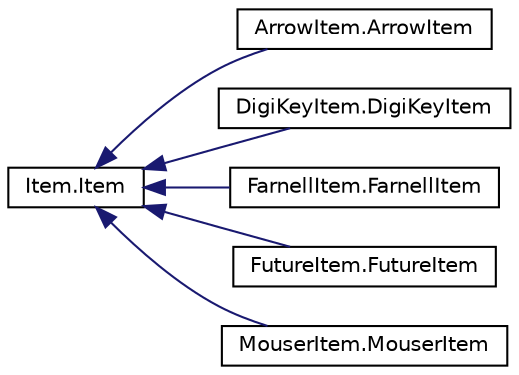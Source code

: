 digraph "Graphical Class Hierarchy"
{
 // LATEX_PDF_SIZE
  edge [fontname="Helvetica",fontsize="10",labelfontname="Helvetica",labelfontsize="10"];
  node [fontname="Helvetica",fontsize="10",shape=record];
  rankdir="LR";
  Node0 [label="Item.Item",height=0.2,width=0.4,color="black", fillcolor="white", style="filled",URL="$class_item_1_1_item.html",tooltip="Constructor."];
  Node0 -> Node1 [dir="back",color="midnightblue",fontsize="10",style="solid",fontname="Helvetica"];
  Node1 [label="ArrowItem.ArrowItem",height=0.2,width=0.4,color="black", fillcolor="white", style="filled",URL="$class_arrow_item_1_1_arrow_item.html",tooltip="Constructor."];
  Node0 -> Node2 [dir="back",color="midnightblue",fontsize="10",style="solid",fontname="Helvetica"];
  Node2 [label="DigiKeyItem.DigiKeyItem",height=0.2,width=0.4,color="black", fillcolor="white", style="filled",URL="$class_digi_key_item_1_1_digi_key_item.html",tooltip=" "];
  Node0 -> Node3 [dir="back",color="midnightblue",fontsize="10",style="solid",fontname="Helvetica"];
  Node3 [label="FarnellItem.FarnellItem",height=0.2,width=0.4,color="black", fillcolor="white", style="filled",URL="$class_farnell_item_1_1_farnell_item.html",tooltip="Constructor."];
  Node0 -> Node4 [dir="back",color="midnightblue",fontsize="10",style="solid",fontname="Helvetica"];
  Node4 [label="FutureItem.FutureItem",height=0.2,width=0.4,color="black", fillcolor="white", style="filled",URL="$class_future_item_1_1_future_item.html",tooltip="Constructor."];
  Node0 -> Node5 [dir="back",color="midnightblue",fontsize="10",style="solid",fontname="Helvetica"];
  Node5 [label="MouserItem.MouserItem",height=0.2,width=0.4,color="black", fillcolor="white", style="filled",URL="$class_mouser_item_1_1_mouser_item.html",tooltip="Constructor."];
}
